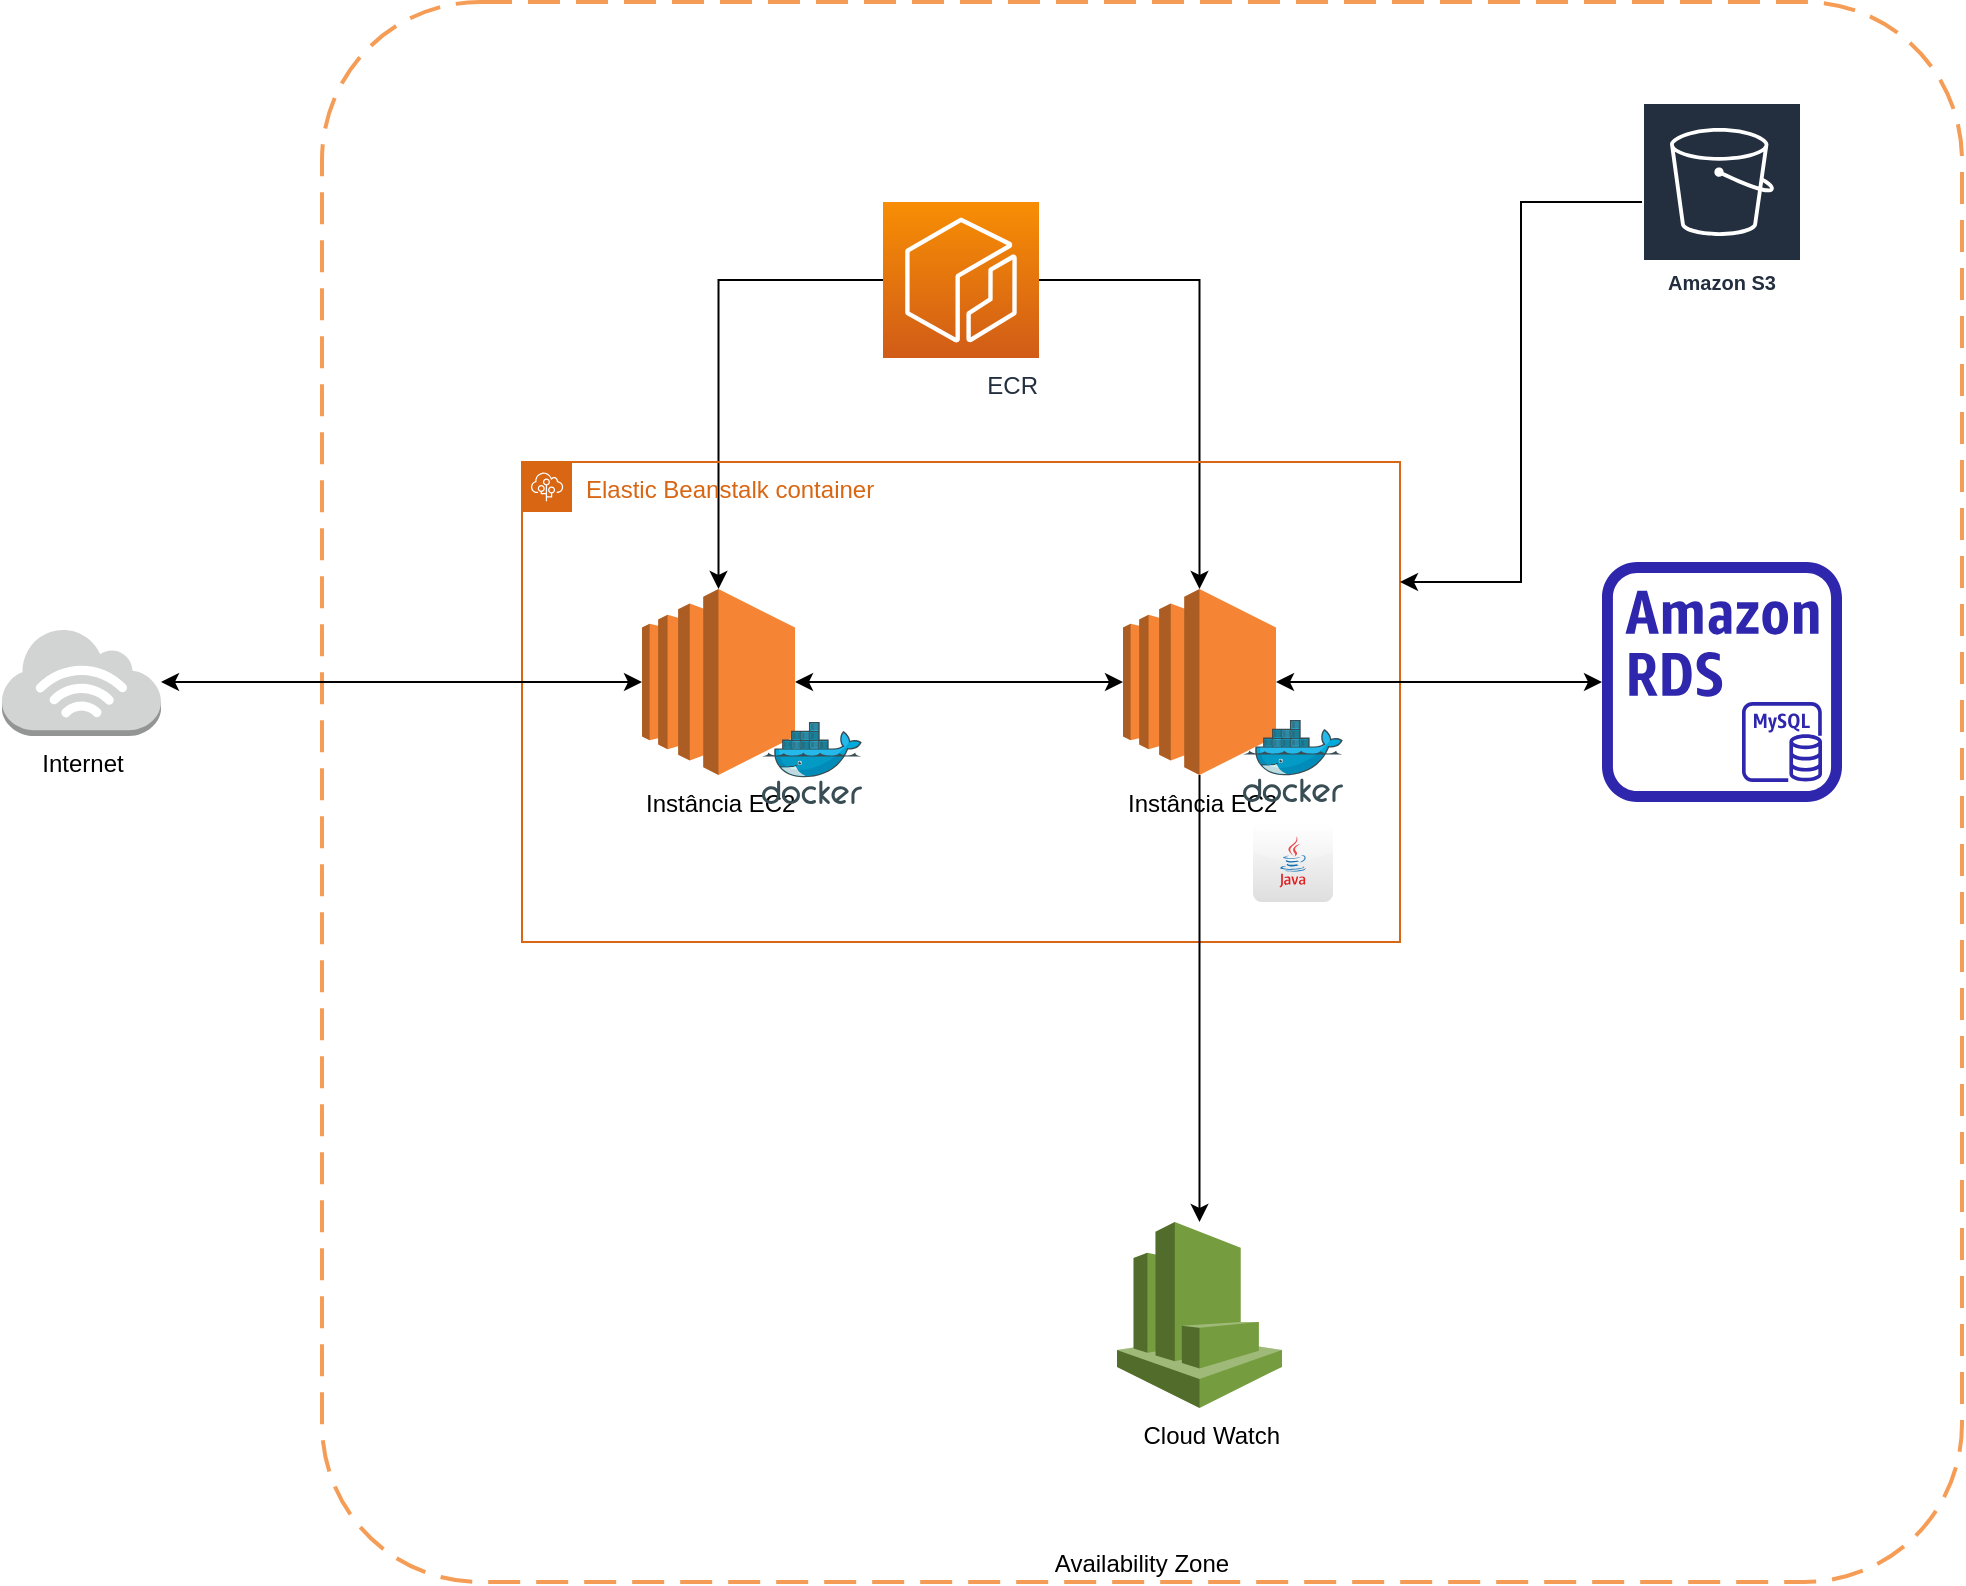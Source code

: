 <mxfile version="20.2.7" type="device"><diagram id="qRKIa23p0turEVI_uHOZ" name="Page-1"><mxGraphModel dx="2031" dy="996" grid="1" gridSize="10" guides="1" tooltips="1" connect="1" arrows="1" fold="1" page="1" pageScale="1" pageWidth="850" pageHeight="1100" math="0" shadow="0"><root><mxCell id="0"/><mxCell id="1" parent="0"/><mxCell id="RIc0_Iw7flq7NsRbb54p-26" value="Availability Zone" style="rounded=1;arcSize=10;dashed=1;strokeColor=#F59D56;fillColor=none;gradientColor=none;dashPattern=8 4;strokeWidth=2;verticalAlign=bottom;" vertex="1" parent="1"><mxGeometry x="220" y="20" width="820" height="790" as="geometry"/></mxCell><mxCell id="RIc0_Iw7flq7NsRbb54p-5" style="edgeStyle=orthogonalEdgeStyle;rounded=0;orthogonalLoop=1;jettySize=auto;html=1;" edge="1" parent="1" source="RIc0_Iw7flq7NsRbb54p-1" target="RIc0_Iw7flq7NsRbb54p-14"><mxGeometry relative="1" as="geometry"/></mxCell><mxCell id="RIc0_Iw7flq7NsRbb54p-28" style="edgeStyle=orthogonalEdgeStyle;rounded=0;orthogonalLoop=1;jettySize=auto;html=1;" edge="1" parent="1" source="RIc0_Iw7flq7NsRbb54p-1" target="RIc0_Iw7flq7NsRbb54p-22"><mxGeometry relative="1" as="geometry"/></mxCell><mxCell id="RIc0_Iw7flq7NsRbb54p-1" value="ECR&lt;br&gt;" style="sketch=0;points=[[0,0,0],[0.25,0,0],[0.5,0,0],[0.75,0,0],[1,0,0],[0,1,0],[0.25,1,0],[0.5,1,0],[0.75,1,0],[1,1,0],[0,0.25,0],[0,0.5,0],[0,0.75,0],[1,0.25,0],[1,0.5,0],[1,0.75,0]];outlineConnect=0;fontColor=#232F3E;gradientColor=#F78E04;gradientDirection=north;fillColor=#D05C17;strokeColor=#ffffff;dashed=0;verticalLabelPosition=bottom;verticalAlign=top;align=right;html=1;fontSize=12;fontStyle=0;aspect=fixed;shape=mxgraph.aws4.resourceIcon;resIcon=mxgraph.aws4.ecr;horizontal=1;" vertex="1" parent="1"><mxGeometry x="500.5" y="120" width="78" height="78" as="geometry"/></mxCell><mxCell id="RIc0_Iw7flq7NsRbb54p-4" value="Elastic Beanstalk container" style="points=[[0,0],[0.25,0],[0.5,0],[0.75,0],[1,0],[1,0.25],[1,0.5],[1,0.75],[1,1],[0.75,1],[0.5,1],[0.25,1],[0,1],[0,0.75],[0,0.5],[0,0.25]];outlineConnect=0;gradientColor=none;html=1;whiteSpace=wrap;fontSize=12;fontStyle=0;container=1;pointerEvents=0;collapsible=0;recursiveResize=0;shape=mxgraph.aws4.group;grIcon=mxgraph.aws4.group_elastic_beanstalk;strokeColor=#D86613;fillColor=none;verticalAlign=top;align=left;spacingLeft=30;fontColor=#D86613;dashed=0;" vertex="1" parent="1"><mxGeometry x="320" y="250" width="439" height="240" as="geometry"/></mxCell><mxCell id="RIc0_Iw7flq7NsRbb54p-21" value="" style="group;align=left;" vertex="1" connectable="0" parent="RIc0_Iw7flq7NsRbb54p-4"><mxGeometry x="300.5" y="63.5" width="120" height="156.5" as="geometry"/></mxCell><mxCell id="RIc0_Iw7flq7NsRbb54p-14" value="Instância EC2" style="outlineConnect=0;dashed=0;verticalLabelPosition=bottom;verticalAlign=top;align=left;html=1;shape=mxgraph.aws3.ec2;fillColor=#F58534;gradientColor=none;" vertex="1" parent="RIc0_Iw7flq7NsRbb54p-21"><mxGeometry width="76.5" height="93" as="geometry"/></mxCell><mxCell id="RIc0_Iw7flq7NsRbb54p-13" value="" style="sketch=0;aspect=fixed;html=1;points=[];align=center;image;fontSize=12;image=img/lib/mscae/Docker.svg;" vertex="1" parent="RIc0_Iw7flq7NsRbb54p-21"><mxGeometry x="60" y="65.5" width="50" height="41" as="geometry"/></mxCell><mxCell id="RIc0_Iw7flq7NsRbb54p-11" value="" style="dashed=0;outlineConnect=0;html=1;align=center;labelPosition=center;verticalLabelPosition=bottom;verticalAlign=top;shape=mxgraph.webicons.java;gradientColor=#DFDEDE" vertex="1" parent="RIc0_Iw7flq7NsRbb54p-21"><mxGeometry x="65" y="116.5" width="40" height="40" as="geometry"/></mxCell><mxCell id="RIc0_Iw7flq7NsRbb54p-24" value="" style="group" vertex="1" connectable="0" parent="RIc0_Iw7flq7NsRbb54p-4"><mxGeometry x="60" y="63.5" width="110" height="156.5" as="geometry"/></mxCell><mxCell id="RIc0_Iw7flq7NsRbb54p-22" value="Instância EC2" style="outlineConnect=0;dashed=0;verticalLabelPosition=bottom;verticalAlign=top;align=left;html=1;shape=mxgraph.aws3.ec2;fillColor=#F58534;gradientColor=none;" vertex="1" parent="RIc0_Iw7flq7NsRbb54p-24"><mxGeometry width="76.5" height="93" as="geometry"/></mxCell><mxCell id="RIc0_Iw7flq7NsRbb54p-10" value="" style="sketch=0;aspect=fixed;html=1;points=[];align=center;image;fontSize=12;image=img/lib/mscae/Docker.svg;" vertex="1" parent="RIc0_Iw7flq7NsRbb54p-24"><mxGeometry x="60" y="66.5" width="50" height="41" as="geometry"/></mxCell><mxCell id="RIc0_Iw7flq7NsRbb54p-23" value="" style="shape=image;html=1;verticalAlign=top;verticalLabelPosition=bottom;labelBackgroundColor=#ffffff;imageAspect=0;aspect=fixed;image=https://cdn1.iconfinder.com/data/icons/ionicons-fill-vol-2/512/logo-react-128.png" vertex="1" parent="RIc0_Iw7flq7NsRbb54p-24"><mxGeometry x="65" y="116.5" width="40" height="40" as="geometry"/></mxCell><mxCell id="RIc0_Iw7flq7NsRbb54p-25" style="edgeStyle=orthogonalEdgeStyle;rounded=0;orthogonalLoop=1;jettySize=auto;html=1;startArrow=classic;startFill=1;" edge="1" parent="RIc0_Iw7flq7NsRbb54p-4" source="RIc0_Iw7flq7NsRbb54p-22" target="RIc0_Iw7flq7NsRbb54p-14"><mxGeometry relative="1" as="geometry"/></mxCell><mxCell id="RIc0_Iw7flq7NsRbb54p-9" value="" style="group" vertex="1" connectable="0" parent="1"><mxGeometry x="860" y="300" width="120" height="120" as="geometry"/></mxCell><mxCell id="RIc0_Iw7flq7NsRbb54p-7" value="" style="sketch=0;outlineConnect=0;fontColor=#232F3E;gradientColor=none;fillColor=#2E27AD;strokeColor=none;dashed=0;verticalLabelPosition=bottom;verticalAlign=top;align=center;html=1;fontSize=12;fontStyle=0;aspect=fixed;pointerEvents=1;shape=mxgraph.aws4.rds_mysql_instance;" vertex="1" parent="RIc0_Iw7flq7NsRbb54p-9"><mxGeometry x="70" y="70" width="40" height="40" as="geometry"/></mxCell><mxCell id="RIc0_Iw7flq7NsRbb54p-8" value="" style="sketch=0;outlineConnect=0;fontColor=#232F3E;gradientColor=none;fillColor=#2E27AD;strokeColor=none;dashed=0;verticalLabelPosition=bottom;verticalAlign=top;align=center;html=1;fontSize=12;fontStyle=0;aspect=fixed;pointerEvents=1;shape=mxgraph.aws4.rds_instance_alt;" vertex="1" parent="RIc0_Iw7flq7NsRbb54p-9"><mxGeometry width="120" height="120" as="geometry"/></mxCell><mxCell id="RIc0_Iw7flq7NsRbb54p-15" value="Cloud Watch" style="outlineConnect=0;dashed=0;verticalLabelPosition=bottom;verticalAlign=top;align=right;html=1;shape=mxgraph.aws3.cloudwatch;fillColor=#759C3E;gradientColor=none;" vertex="1" parent="1"><mxGeometry x="617.5" y="630" width="82.5" height="93" as="geometry"/></mxCell><mxCell id="RIc0_Iw7flq7NsRbb54p-17" style="edgeStyle=orthogonalEdgeStyle;rounded=0;orthogonalLoop=1;jettySize=auto;html=1;startArrow=classic;startFill=1;" edge="1" parent="1" source="RIc0_Iw7flq7NsRbb54p-14" target="RIc0_Iw7flq7NsRbb54p-8"><mxGeometry relative="1" as="geometry"/></mxCell><mxCell id="RIc0_Iw7flq7NsRbb54p-18" style="edgeStyle=orthogonalEdgeStyle;rounded=0;orthogonalLoop=1;jettySize=auto;html=1;" edge="1" parent="1" source="RIc0_Iw7flq7NsRbb54p-14" target="RIc0_Iw7flq7NsRbb54p-15"><mxGeometry relative="1" as="geometry"/></mxCell><mxCell id="RIc0_Iw7flq7NsRbb54p-20" style="edgeStyle=orthogonalEdgeStyle;rounded=0;orthogonalLoop=1;jettySize=auto;html=1;startArrow=classic;startFill=1;" edge="1" parent="1" source="RIc0_Iw7flq7NsRbb54p-19" target="RIc0_Iw7flq7NsRbb54p-22"><mxGeometry relative="1" as="geometry"/></mxCell><mxCell id="RIc0_Iw7flq7NsRbb54p-19" value="Internet" style="outlineConnect=0;dashed=0;verticalLabelPosition=bottom;verticalAlign=top;align=center;html=1;shape=mxgraph.aws3.internet_3;fillColor=#D2D3D3;gradientColor=none;" vertex="1" parent="1"><mxGeometry x="60" y="333" width="79.5" height="54" as="geometry"/></mxCell><mxCell id="RIc0_Iw7flq7NsRbb54p-30" style="edgeStyle=orthogonalEdgeStyle;rounded=0;orthogonalLoop=1;jettySize=auto;html=1;entryX=1;entryY=0.25;entryDx=0;entryDy=0;" edge="1" parent="1" source="RIc0_Iw7flq7NsRbb54p-29" target="RIc0_Iw7flq7NsRbb54p-4"><mxGeometry relative="1" as="geometry"/></mxCell><mxCell id="RIc0_Iw7flq7NsRbb54p-29" value="Amazon S3" style="sketch=0;outlineConnect=0;fontColor=#232F3E;gradientColor=none;strokeColor=#ffffff;fillColor=#232F3E;dashed=0;verticalLabelPosition=middle;verticalAlign=bottom;align=center;html=1;whiteSpace=wrap;fontSize=10;fontStyle=1;spacing=3;shape=mxgraph.aws4.productIcon;prIcon=mxgraph.aws4.s3;" vertex="1" parent="1"><mxGeometry x="880" y="70" width="80" height="100" as="geometry"/></mxCell></root></mxGraphModel></diagram></mxfile>